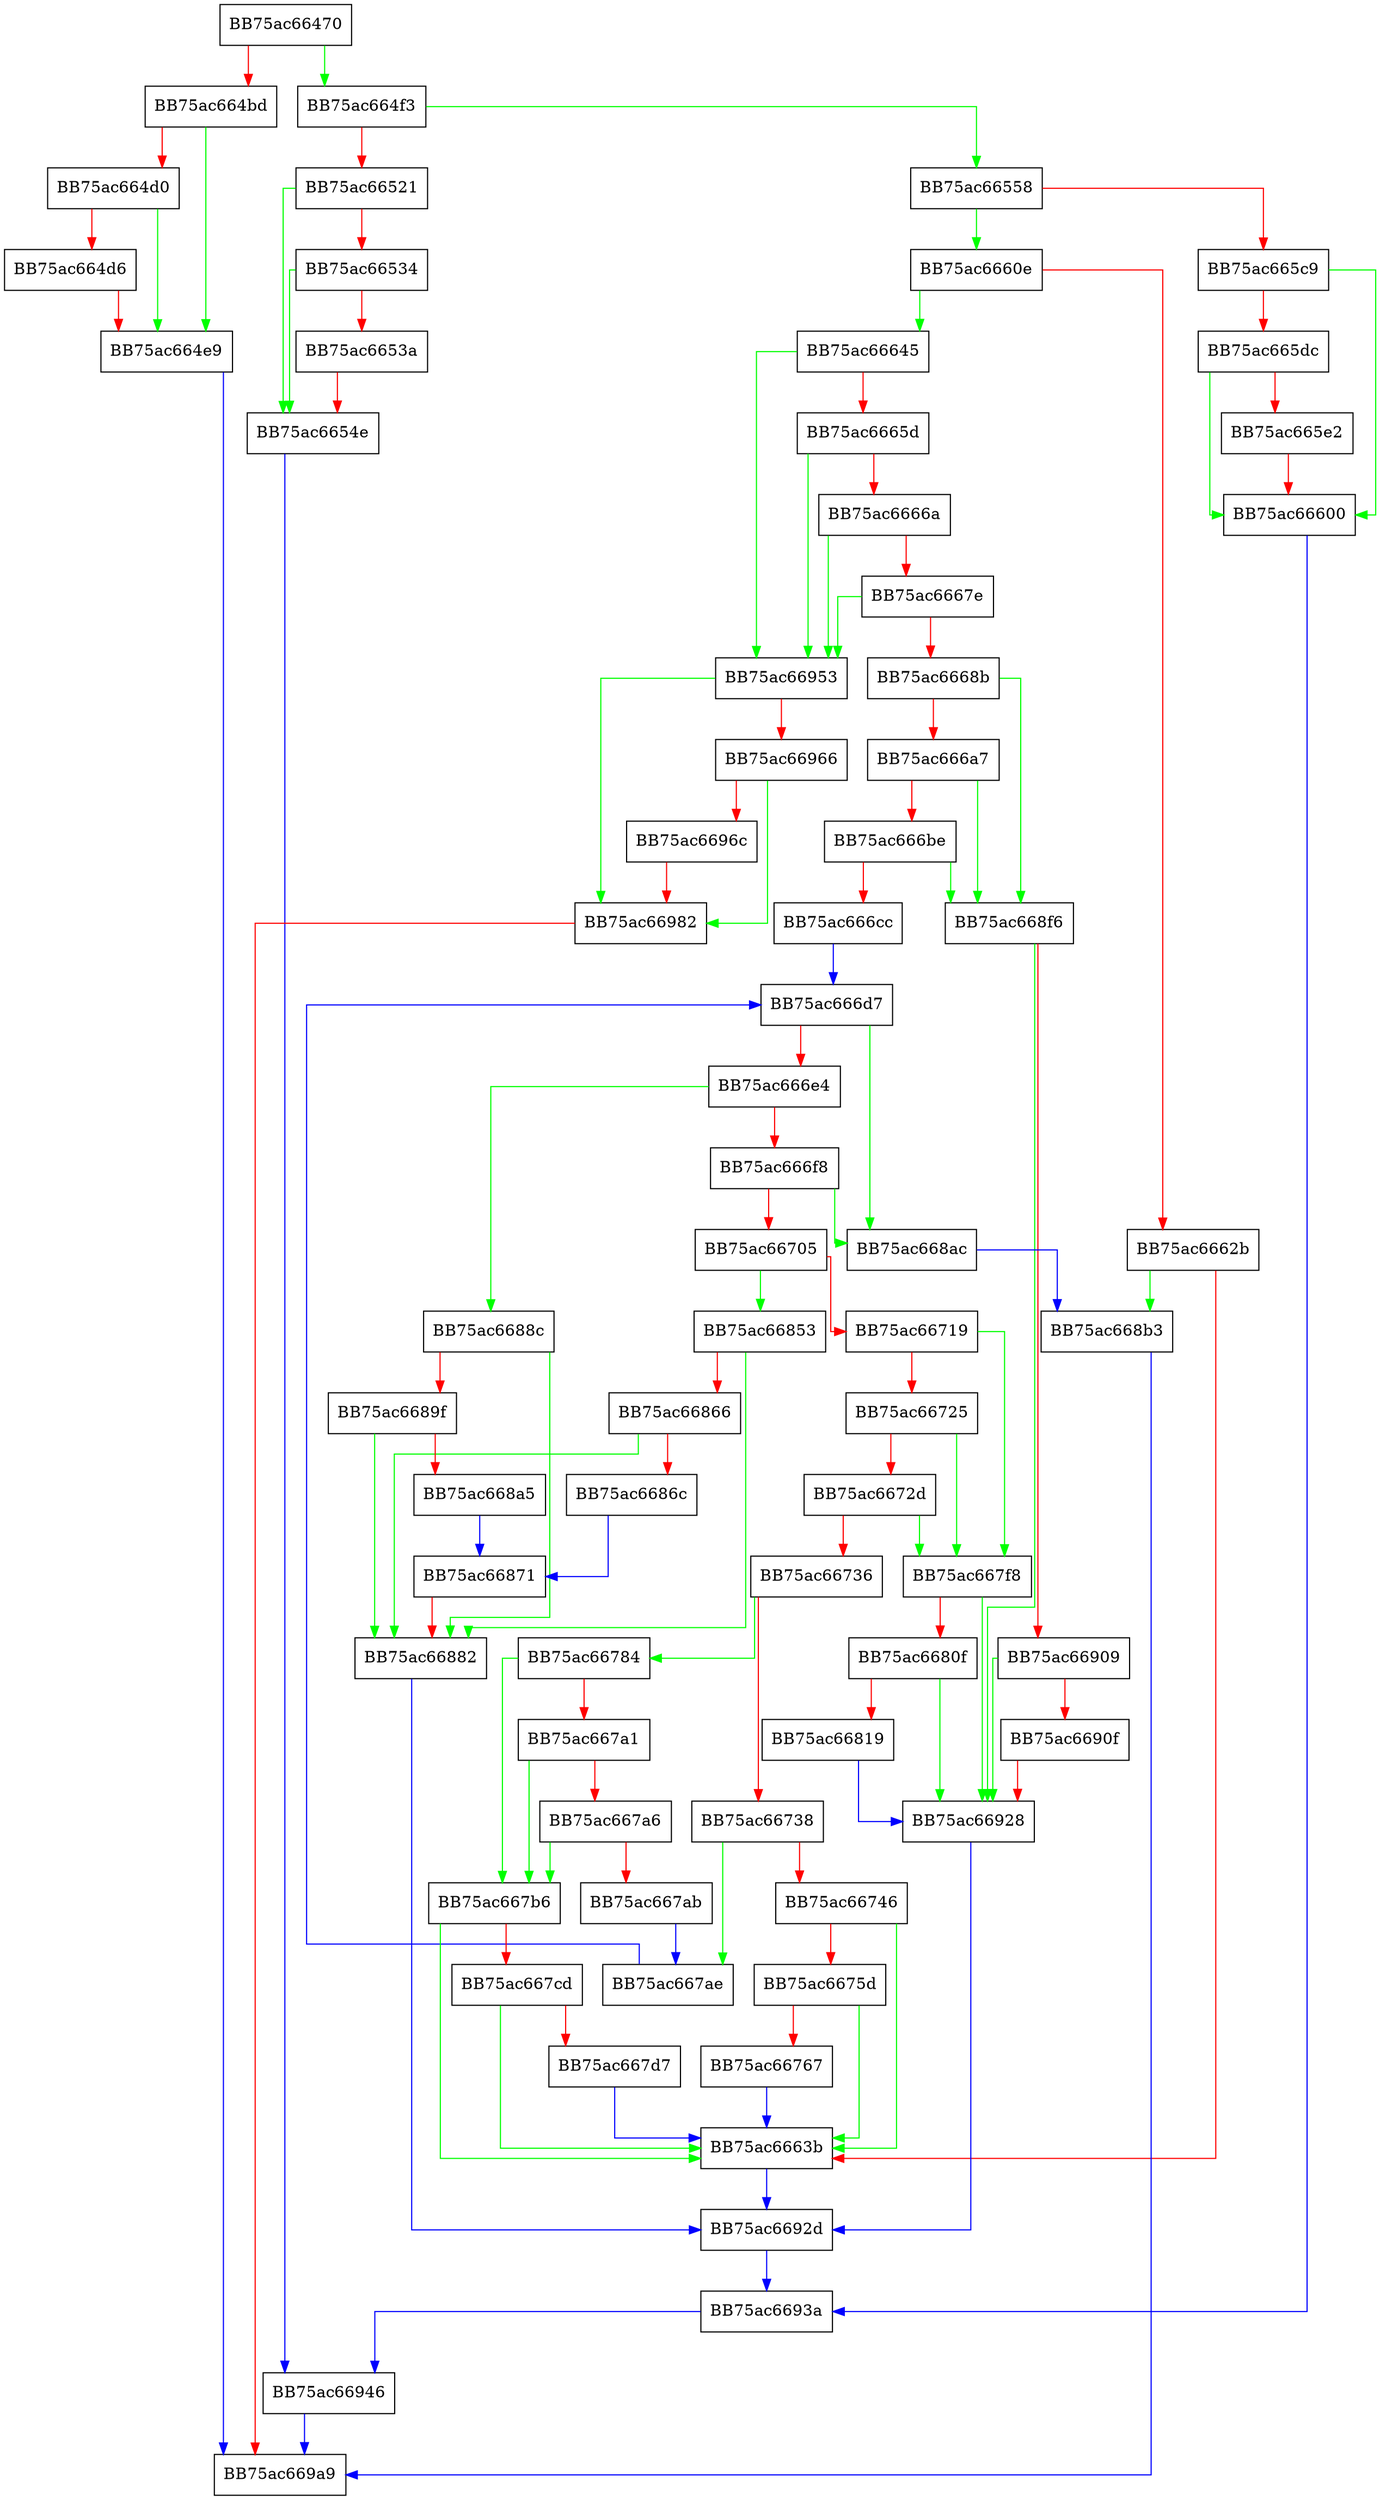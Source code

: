 digraph OpenFile {
  node [shape="box"];
  graph [splines=ortho];
  BB75ac66470 -> BB75ac664f3 [color="green"];
  BB75ac66470 -> BB75ac664bd [color="red"];
  BB75ac664bd -> BB75ac664e9 [color="green"];
  BB75ac664bd -> BB75ac664d0 [color="red"];
  BB75ac664d0 -> BB75ac664e9 [color="green"];
  BB75ac664d0 -> BB75ac664d6 [color="red"];
  BB75ac664d6 -> BB75ac664e9 [color="red"];
  BB75ac664e9 -> BB75ac669a9 [color="blue"];
  BB75ac664f3 -> BB75ac66558 [color="green"];
  BB75ac664f3 -> BB75ac66521 [color="red"];
  BB75ac66521 -> BB75ac6654e [color="green"];
  BB75ac66521 -> BB75ac66534 [color="red"];
  BB75ac66534 -> BB75ac6654e [color="green"];
  BB75ac66534 -> BB75ac6653a [color="red"];
  BB75ac6653a -> BB75ac6654e [color="red"];
  BB75ac6654e -> BB75ac66946 [color="blue"];
  BB75ac66558 -> BB75ac6660e [color="green"];
  BB75ac66558 -> BB75ac665c9 [color="red"];
  BB75ac665c9 -> BB75ac66600 [color="green"];
  BB75ac665c9 -> BB75ac665dc [color="red"];
  BB75ac665dc -> BB75ac66600 [color="green"];
  BB75ac665dc -> BB75ac665e2 [color="red"];
  BB75ac665e2 -> BB75ac66600 [color="red"];
  BB75ac66600 -> BB75ac6693a [color="blue"];
  BB75ac6660e -> BB75ac66645 [color="green"];
  BB75ac6660e -> BB75ac6662b [color="red"];
  BB75ac6662b -> BB75ac668b3 [color="green"];
  BB75ac6662b -> BB75ac6663b [color="red"];
  BB75ac6663b -> BB75ac6692d [color="blue"];
  BB75ac66645 -> BB75ac66953 [color="green"];
  BB75ac66645 -> BB75ac6665d [color="red"];
  BB75ac6665d -> BB75ac66953 [color="green"];
  BB75ac6665d -> BB75ac6666a [color="red"];
  BB75ac6666a -> BB75ac66953 [color="green"];
  BB75ac6666a -> BB75ac6667e [color="red"];
  BB75ac6667e -> BB75ac66953 [color="green"];
  BB75ac6667e -> BB75ac6668b [color="red"];
  BB75ac6668b -> BB75ac668f6 [color="green"];
  BB75ac6668b -> BB75ac666a7 [color="red"];
  BB75ac666a7 -> BB75ac668f6 [color="green"];
  BB75ac666a7 -> BB75ac666be [color="red"];
  BB75ac666be -> BB75ac668f6 [color="green"];
  BB75ac666be -> BB75ac666cc [color="red"];
  BB75ac666cc -> BB75ac666d7 [color="blue"];
  BB75ac666d7 -> BB75ac668ac [color="green"];
  BB75ac666d7 -> BB75ac666e4 [color="red"];
  BB75ac666e4 -> BB75ac6688c [color="green"];
  BB75ac666e4 -> BB75ac666f8 [color="red"];
  BB75ac666f8 -> BB75ac668ac [color="green"];
  BB75ac666f8 -> BB75ac66705 [color="red"];
  BB75ac66705 -> BB75ac66853 [color="green"];
  BB75ac66705 -> BB75ac66719 [color="red"];
  BB75ac66719 -> BB75ac667f8 [color="green"];
  BB75ac66719 -> BB75ac66725 [color="red"];
  BB75ac66725 -> BB75ac667f8 [color="green"];
  BB75ac66725 -> BB75ac6672d [color="red"];
  BB75ac6672d -> BB75ac667f8 [color="green"];
  BB75ac6672d -> BB75ac66736 [color="red"];
  BB75ac66736 -> BB75ac66784 [color="green"];
  BB75ac66736 -> BB75ac66738 [color="red"];
  BB75ac66738 -> BB75ac667ae [color="green"];
  BB75ac66738 -> BB75ac66746 [color="red"];
  BB75ac66746 -> BB75ac6663b [color="green"];
  BB75ac66746 -> BB75ac6675d [color="red"];
  BB75ac6675d -> BB75ac6663b [color="green"];
  BB75ac6675d -> BB75ac66767 [color="red"];
  BB75ac66767 -> BB75ac6663b [color="blue"];
  BB75ac66784 -> BB75ac667b6 [color="green"];
  BB75ac66784 -> BB75ac667a1 [color="red"];
  BB75ac667a1 -> BB75ac667b6 [color="green"];
  BB75ac667a1 -> BB75ac667a6 [color="red"];
  BB75ac667a6 -> BB75ac667b6 [color="green"];
  BB75ac667a6 -> BB75ac667ab [color="red"];
  BB75ac667ab -> BB75ac667ae [color="blue"];
  BB75ac667ae -> BB75ac666d7 [color="blue"];
  BB75ac667b6 -> BB75ac6663b [color="green"];
  BB75ac667b6 -> BB75ac667cd [color="red"];
  BB75ac667cd -> BB75ac6663b [color="green"];
  BB75ac667cd -> BB75ac667d7 [color="red"];
  BB75ac667d7 -> BB75ac6663b [color="blue"];
  BB75ac667f8 -> BB75ac66928 [color="green"];
  BB75ac667f8 -> BB75ac6680f [color="red"];
  BB75ac6680f -> BB75ac66928 [color="green"];
  BB75ac6680f -> BB75ac66819 [color="red"];
  BB75ac66819 -> BB75ac66928 [color="blue"];
  BB75ac66853 -> BB75ac66882 [color="green"];
  BB75ac66853 -> BB75ac66866 [color="red"];
  BB75ac66866 -> BB75ac66882 [color="green"];
  BB75ac66866 -> BB75ac6686c [color="red"];
  BB75ac6686c -> BB75ac66871 [color="blue"];
  BB75ac66871 -> BB75ac66882 [color="red"];
  BB75ac66882 -> BB75ac6692d [color="blue"];
  BB75ac6688c -> BB75ac66882 [color="green"];
  BB75ac6688c -> BB75ac6689f [color="red"];
  BB75ac6689f -> BB75ac66882 [color="green"];
  BB75ac6689f -> BB75ac668a5 [color="red"];
  BB75ac668a5 -> BB75ac66871 [color="blue"];
  BB75ac668ac -> BB75ac668b3 [color="blue"];
  BB75ac668b3 -> BB75ac669a9 [color="blue"];
  BB75ac668f6 -> BB75ac66928 [color="green"];
  BB75ac668f6 -> BB75ac66909 [color="red"];
  BB75ac66909 -> BB75ac66928 [color="green"];
  BB75ac66909 -> BB75ac6690f [color="red"];
  BB75ac6690f -> BB75ac66928 [color="red"];
  BB75ac66928 -> BB75ac6692d [color="blue"];
  BB75ac6692d -> BB75ac6693a [color="blue"];
  BB75ac6693a -> BB75ac66946 [color="blue"];
  BB75ac66946 -> BB75ac669a9 [color="blue"];
  BB75ac66953 -> BB75ac66982 [color="green"];
  BB75ac66953 -> BB75ac66966 [color="red"];
  BB75ac66966 -> BB75ac66982 [color="green"];
  BB75ac66966 -> BB75ac6696c [color="red"];
  BB75ac6696c -> BB75ac66982 [color="red"];
  BB75ac66982 -> BB75ac669a9 [color="red"];
}